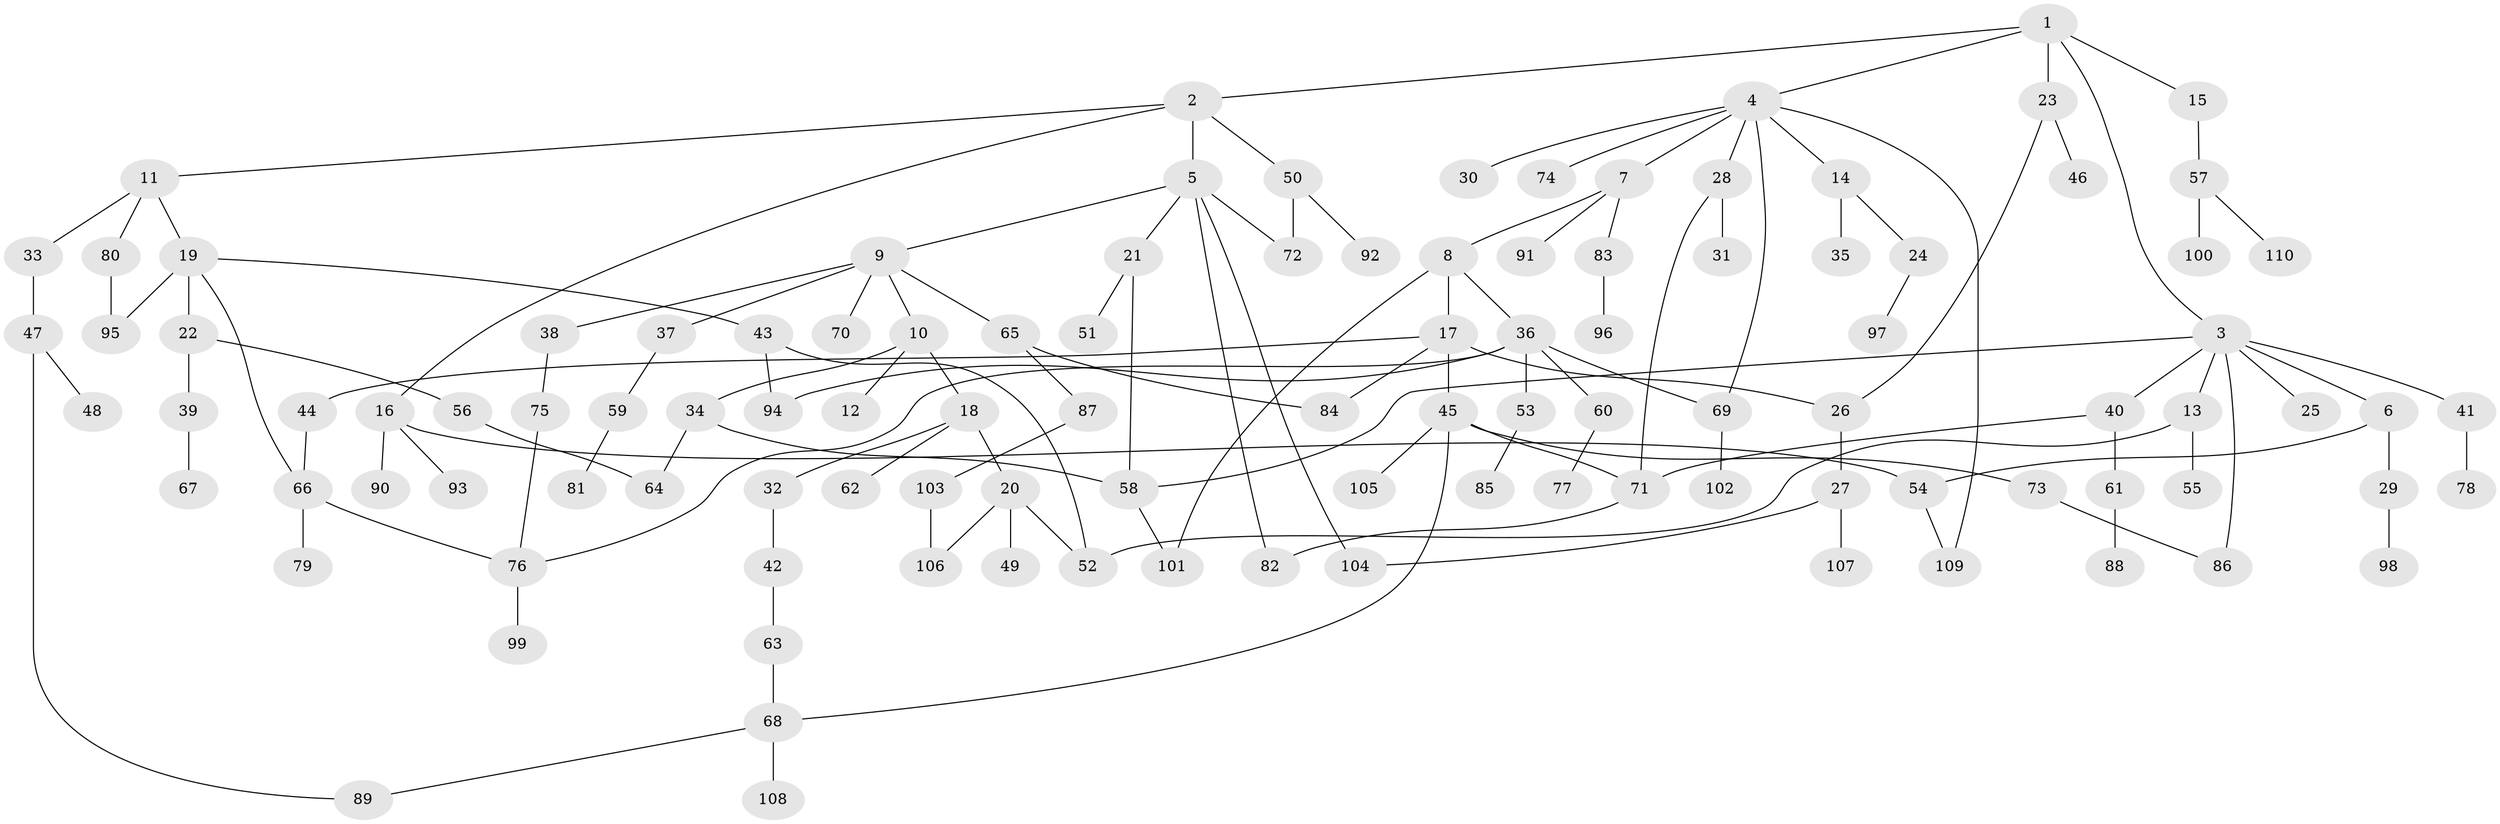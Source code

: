 // coarse degree distribution, {8: 0.028169014084507043, 7: 0.028169014084507043, 6: 0.04225352112676056, 3: 0.15492957746478872, 4: 0.08450704225352113, 2: 0.28169014084507044, 5: 0.056338028169014086, 1: 0.323943661971831}
// Generated by graph-tools (version 1.1) at 2025/51/02/27/25 19:51:40]
// undirected, 110 vertices, 134 edges
graph export_dot {
graph [start="1"]
  node [color=gray90,style=filled];
  1;
  2;
  3;
  4;
  5;
  6;
  7;
  8;
  9;
  10;
  11;
  12;
  13;
  14;
  15;
  16;
  17;
  18;
  19;
  20;
  21;
  22;
  23;
  24;
  25;
  26;
  27;
  28;
  29;
  30;
  31;
  32;
  33;
  34;
  35;
  36;
  37;
  38;
  39;
  40;
  41;
  42;
  43;
  44;
  45;
  46;
  47;
  48;
  49;
  50;
  51;
  52;
  53;
  54;
  55;
  56;
  57;
  58;
  59;
  60;
  61;
  62;
  63;
  64;
  65;
  66;
  67;
  68;
  69;
  70;
  71;
  72;
  73;
  74;
  75;
  76;
  77;
  78;
  79;
  80;
  81;
  82;
  83;
  84;
  85;
  86;
  87;
  88;
  89;
  90;
  91;
  92;
  93;
  94;
  95;
  96;
  97;
  98;
  99;
  100;
  101;
  102;
  103;
  104;
  105;
  106;
  107;
  108;
  109;
  110;
  1 -- 2;
  1 -- 3;
  1 -- 4;
  1 -- 15;
  1 -- 23;
  2 -- 5;
  2 -- 11;
  2 -- 16;
  2 -- 50;
  3 -- 6;
  3 -- 13;
  3 -- 25;
  3 -- 40;
  3 -- 41;
  3 -- 86;
  3 -- 58;
  4 -- 7;
  4 -- 14;
  4 -- 28;
  4 -- 30;
  4 -- 69;
  4 -- 74;
  4 -- 109;
  5 -- 9;
  5 -- 21;
  5 -- 82;
  5 -- 104;
  5 -- 72;
  6 -- 29;
  6 -- 54;
  7 -- 8;
  7 -- 83;
  7 -- 91;
  8 -- 17;
  8 -- 36;
  8 -- 101;
  9 -- 10;
  9 -- 37;
  9 -- 38;
  9 -- 65;
  9 -- 70;
  10 -- 12;
  10 -- 18;
  10 -- 34;
  11 -- 19;
  11 -- 33;
  11 -- 80;
  13 -- 55;
  13 -- 52;
  14 -- 24;
  14 -- 35;
  15 -- 57;
  16 -- 54;
  16 -- 90;
  16 -- 93;
  17 -- 26;
  17 -- 44;
  17 -- 45;
  17 -- 84;
  18 -- 20;
  18 -- 32;
  18 -- 62;
  19 -- 22;
  19 -- 43;
  19 -- 66;
  19 -- 95;
  20 -- 49;
  20 -- 52;
  20 -- 106;
  21 -- 51;
  21 -- 58;
  22 -- 39;
  22 -- 56;
  23 -- 46;
  23 -- 26;
  24 -- 97;
  26 -- 27;
  27 -- 104;
  27 -- 107;
  28 -- 31;
  28 -- 71;
  29 -- 98;
  32 -- 42;
  33 -- 47;
  34 -- 64;
  34 -- 58;
  36 -- 53;
  36 -- 60;
  36 -- 94;
  36 -- 76;
  36 -- 69;
  37 -- 59;
  38 -- 75;
  39 -- 67;
  40 -- 61;
  40 -- 71;
  41 -- 78;
  42 -- 63;
  43 -- 94;
  43 -- 52;
  44 -- 66;
  45 -- 73;
  45 -- 105;
  45 -- 71;
  45 -- 68;
  47 -- 48;
  47 -- 89;
  50 -- 72;
  50 -- 92;
  53 -- 85;
  54 -- 109;
  56 -- 64;
  57 -- 100;
  57 -- 110;
  58 -- 101;
  59 -- 81;
  60 -- 77;
  61 -- 88;
  63 -- 68;
  65 -- 84;
  65 -- 87;
  66 -- 76;
  66 -- 79;
  68 -- 108;
  68 -- 89;
  69 -- 102;
  71 -- 82;
  73 -- 86;
  75 -- 76;
  76 -- 99;
  80 -- 95;
  83 -- 96;
  87 -- 103;
  103 -- 106;
}

